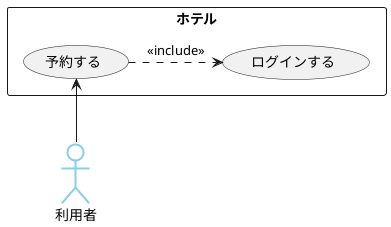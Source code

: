 @startuml 演習2-3
    actor 利用者 #FFFFFF;line:SkyBlue;line.bold;
    rectangle ホテル{
        usecase 予約する
        usecase ログインする
    }
    予約する <-- 利用者
    予約する .> ログインする : <<include>>
@enduml